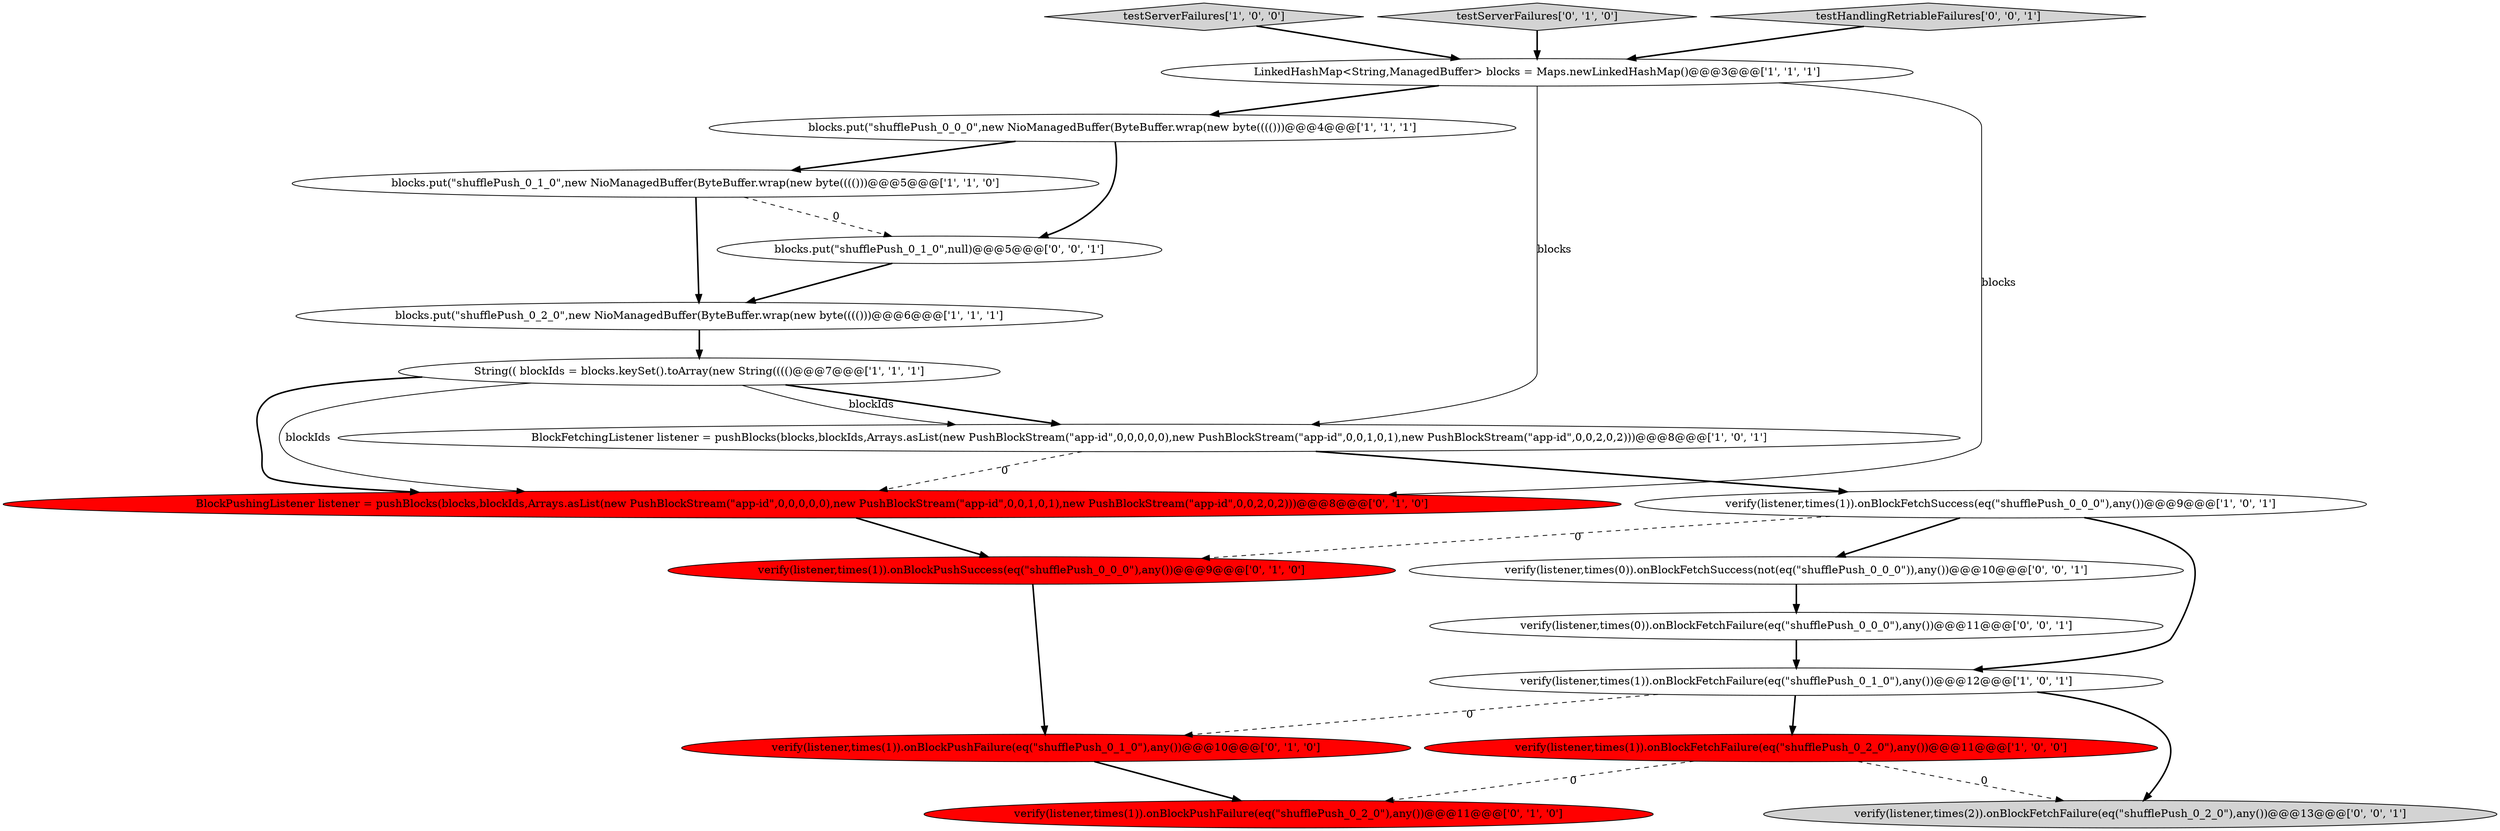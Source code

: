 digraph {
15 [style = filled, label = "verify(listener,times(0)).onBlockFetchFailure(eq(\"shufflePush_0_0_0\"),any())@@@11@@@['0', '0', '1']", fillcolor = white, shape = ellipse image = "AAA0AAABBB3BBB"];
1 [style = filled, label = "blocks.put(\"shufflePush_0_0_0\",new NioManagedBuffer(ByteBuffer.wrap(new byte(((()))@@@4@@@['1', '1', '1']", fillcolor = white, shape = ellipse image = "AAA0AAABBB1BBB"];
12 [style = filled, label = "verify(listener,times(1)).onBlockPushSuccess(eq(\"shufflePush_0_0_0\"),any())@@@9@@@['0', '1', '0']", fillcolor = red, shape = ellipse image = "AAA1AAABBB2BBB"];
11 [style = filled, label = "verify(listener,times(1)).onBlockPushFailure(eq(\"shufflePush_0_1_0\"),any())@@@10@@@['0', '1', '0']", fillcolor = red, shape = ellipse image = "AAA1AAABBB2BBB"];
3 [style = filled, label = "LinkedHashMap<String,ManagedBuffer> blocks = Maps.newLinkedHashMap()@@@3@@@['1', '1', '1']", fillcolor = white, shape = ellipse image = "AAA0AAABBB1BBB"];
19 [style = filled, label = "verify(listener,times(2)).onBlockFetchFailure(eq(\"shufflePush_0_2_0\"),any())@@@13@@@['0', '0', '1']", fillcolor = lightgray, shape = ellipse image = "AAA0AAABBB3BBB"];
14 [style = filled, label = "verify(listener,times(1)).onBlockPushFailure(eq(\"shufflePush_0_2_0\"),any())@@@11@@@['0', '1', '0']", fillcolor = red, shape = ellipse image = "AAA1AAABBB2BBB"];
6 [style = filled, label = "String(( blockIds = blocks.keySet().toArray(new String(((()@@@7@@@['1', '1', '1']", fillcolor = white, shape = ellipse image = "AAA0AAABBB1BBB"];
8 [style = filled, label = "testServerFailures['1', '0', '0']", fillcolor = lightgray, shape = diamond image = "AAA0AAABBB1BBB"];
10 [style = filled, label = "testServerFailures['0', '1', '0']", fillcolor = lightgray, shape = diamond image = "AAA0AAABBB2BBB"];
2 [style = filled, label = "verify(listener,times(1)).onBlockFetchFailure(eq(\"shufflePush_0_1_0\"),any())@@@12@@@['1', '0', '1']", fillcolor = white, shape = ellipse image = "AAA0AAABBB1BBB"];
9 [style = filled, label = "blocks.put(\"shufflePush_0_1_0\",new NioManagedBuffer(ByteBuffer.wrap(new byte(((()))@@@5@@@['1', '1', '0']", fillcolor = white, shape = ellipse image = "AAA0AAABBB1BBB"];
0 [style = filled, label = "verify(listener,times(1)).onBlockFetchSuccess(eq(\"shufflePush_0_0_0\"),any())@@@9@@@['1', '0', '1']", fillcolor = white, shape = ellipse image = "AAA0AAABBB1BBB"];
7 [style = filled, label = "verify(listener,times(1)).onBlockFetchFailure(eq(\"shufflePush_0_2_0\"),any())@@@11@@@['1', '0', '0']", fillcolor = red, shape = ellipse image = "AAA1AAABBB1BBB"];
4 [style = filled, label = "blocks.put(\"shufflePush_0_2_0\",new NioManagedBuffer(ByteBuffer.wrap(new byte(((()))@@@6@@@['1', '1', '1']", fillcolor = white, shape = ellipse image = "AAA0AAABBB1BBB"];
18 [style = filled, label = "blocks.put(\"shufflePush_0_1_0\",null)@@@5@@@['0', '0', '1']", fillcolor = white, shape = ellipse image = "AAA0AAABBB3BBB"];
16 [style = filled, label = "testHandlingRetriableFailures['0', '0', '1']", fillcolor = lightgray, shape = diamond image = "AAA0AAABBB3BBB"];
13 [style = filled, label = "BlockPushingListener listener = pushBlocks(blocks,blockIds,Arrays.asList(new PushBlockStream(\"app-id\",0,0,0,0,0),new PushBlockStream(\"app-id\",0,0,1,0,1),new PushBlockStream(\"app-id\",0,0,2,0,2)))@@@8@@@['0', '1', '0']", fillcolor = red, shape = ellipse image = "AAA1AAABBB2BBB"];
17 [style = filled, label = "verify(listener,times(0)).onBlockFetchSuccess(not(eq(\"shufflePush_0_0_0\")),any())@@@10@@@['0', '0', '1']", fillcolor = white, shape = ellipse image = "AAA0AAABBB3BBB"];
5 [style = filled, label = "BlockFetchingListener listener = pushBlocks(blocks,blockIds,Arrays.asList(new PushBlockStream(\"app-id\",0,0,0,0,0),new PushBlockStream(\"app-id\",0,0,1,0,1),new PushBlockStream(\"app-id\",0,0,2,0,2)))@@@8@@@['1', '0', '1']", fillcolor = white, shape = ellipse image = "AAA0AAABBB1BBB"];
5->13 [style = dashed, label="0"];
16->3 [style = bold, label=""];
15->2 [style = bold, label=""];
2->19 [style = bold, label=""];
3->1 [style = bold, label=""];
11->14 [style = bold, label=""];
4->6 [style = bold, label=""];
0->17 [style = bold, label=""];
7->14 [style = dashed, label="0"];
9->18 [style = dashed, label="0"];
9->4 [style = bold, label=""];
0->2 [style = bold, label=""];
8->3 [style = bold, label=""];
12->11 [style = bold, label=""];
10->3 [style = bold, label=""];
1->18 [style = bold, label=""];
0->12 [style = dashed, label="0"];
3->5 [style = solid, label="blocks"];
1->9 [style = bold, label=""];
3->13 [style = solid, label="blocks"];
6->5 [style = bold, label=""];
13->12 [style = bold, label=""];
18->4 [style = bold, label=""];
5->0 [style = bold, label=""];
7->19 [style = dashed, label="0"];
6->5 [style = solid, label="blockIds"];
6->13 [style = bold, label=""];
17->15 [style = bold, label=""];
6->13 [style = solid, label="blockIds"];
2->11 [style = dashed, label="0"];
2->7 [style = bold, label=""];
}
